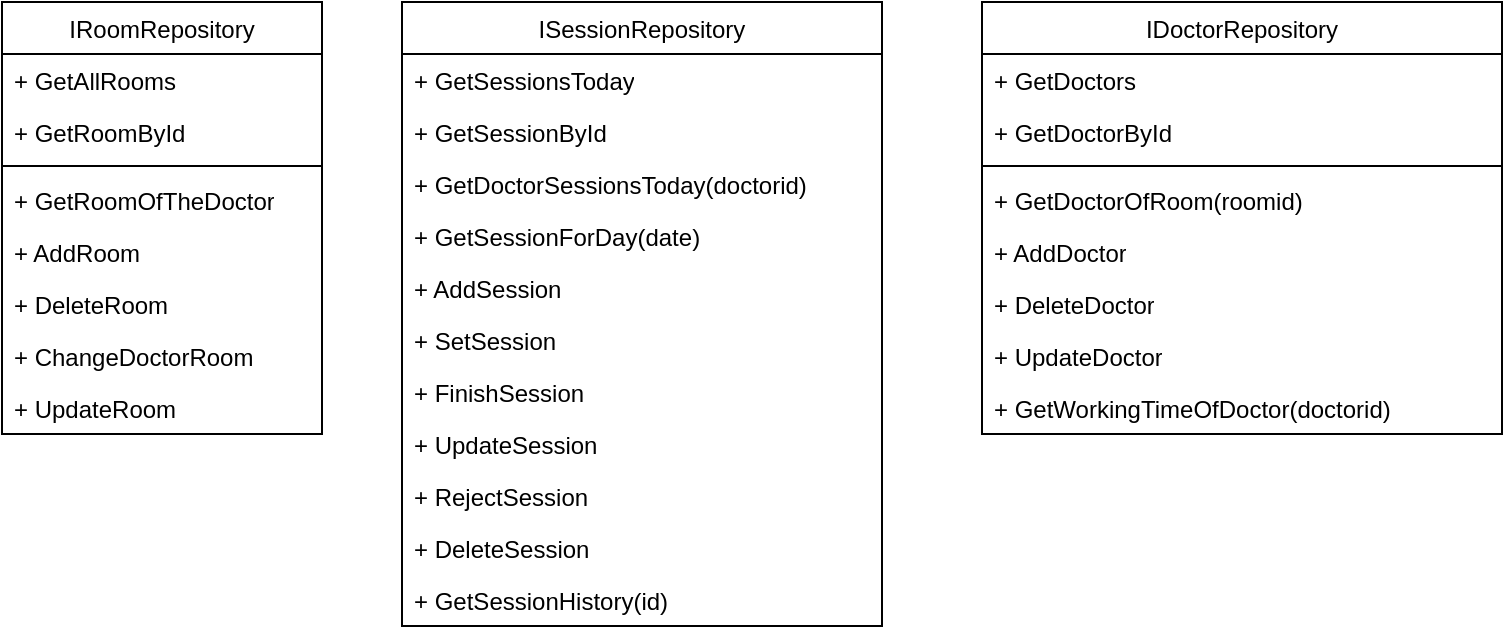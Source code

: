 <mxfile version="28.0.6">
  <diagram name="Page-1" id="E7u51Lpc-kWLRfqcebCg">
    <mxGraphModel dx="1009" dy="510" grid="1" gridSize="10" guides="1" tooltips="1" connect="1" arrows="1" fold="1" page="1" pageScale="1" pageWidth="850" pageHeight="1100" math="0" shadow="0">
      <root>
        <mxCell id="0" />
        <mxCell id="1" parent="0" />
        <mxCell id="W5-wOY_UtiA6yK5aEcOr-4" value="&lt;span style=&quot;font-weight: 400;&quot;&gt;IRoomRepository&lt;/span&gt;" style="swimlane;fontStyle=1;align=center;verticalAlign=top;childLayout=stackLayout;horizontal=1;startSize=26;horizontalStack=0;resizeParent=1;resizeParentMax=0;resizeLast=0;collapsible=1;marginBottom=0;whiteSpace=wrap;html=1;" vertex="1" parent="1">
          <mxGeometry x="40" y="200" width="160" height="216" as="geometry" />
        </mxCell>
        <mxCell id="W5-wOY_UtiA6yK5aEcOr-5" value="+ GetAllRooms" style="text;strokeColor=none;fillColor=none;align=left;verticalAlign=top;spacingLeft=4;spacingRight=4;overflow=hidden;rotatable=0;points=[[0,0.5],[1,0.5]];portConstraint=eastwest;whiteSpace=wrap;html=1;" vertex="1" parent="W5-wOY_UtiA6yK5aEcOr-4">
          <mxGeometry y="26" width="160" height="26" as="geometry" />
        </mxCell>
        <mxCell id="W5-wOY_UtiA6yK5aEcOr-47" value="+ GetRoomById" style="text;strokeColor=none;fillColor=none;align=left;verticalAlign=top;spacingLeft=4;spacingRight=4;overflow=hidden;rotatable=0;points=[[0,0.5],[1,0.5]];portConstraint=eastwest;whiteSpace=wrap;html=1;" vertex="1" parent="W5-wOY_UtiA6yK5aEcOr-4">
          <mxGeometry y="52" width="160" height="26" as="geometry" />
        </mxCell>
        <mxCell id="W5-wOY_UtiA6yK5aEcOr-6" value="" style="line;strokeWidth=1;fillColor=none;align=left;verticalAlign=middle;spacingTop=-1;spacingLeft=3;spacingRight=3;rotatable=0;labelPosition=right;points=[];portConstraint=eastwest;strokeColor=inherit;" vertex="1" parent="W5-wOY_UtiA6yK5aEcOr-4">
          <mxGeometry y="78" width="160" height="8" as="geometry" />
        </mxCell>
        <mxCell id="W5-wOY_UtiA6yK5aEcOr-7" value="+ GetRoomOfTheDoctor" style="text;strokeColor=none;fillColor=none;align=left;verticalAlign=top;spacingLeft=4;spacingRight=4;overflow=hidden;rotatable=0;points=[[0,0.5],[1,0.5]];portConstraint=eastwest;whiteSpace=wrap;html=1;" vertex="1" parent="W5-wOY_UtiA6yK5aEcOr-4">
          <mxGeometry y="86" width="160" height="26" as="geometry" />
        </mxCell>
        <mxCell id="W5-wOY_UtiA6yK5aEcOr-9" value="+ AddRoom&lt;div&gt;&lt;br/&gt;&lt;/div&gt;" style="text;strokeColor=none;fillColor=none;align=left;verticalAlign=top;spacingLeft=4;spacingRight=4;overflow=hidden;rotatable=0;points=[[0,0.5],[1,0.5]];portConstraint=eastwest;whiteSpace=wrap;html=1;" vertex="1" parent="W5-wOY_UtiA6yK5aEcOr-4">
          <mxGeometry y="112" width="160" height="26" as="geometry" />
        </mxCell>
        <mxCell id="W5-wOY_UtiA6yK5aEcOr-15" value="+ DeleteRoom" style="text;strokeColor=none;fillColor=none;align=left;verticalAlign=top;spacingLeft=4;spacingRight=4;overflow=hidden;rotatable=0;points=[[0,0.5],[1,0.5]];portConstraint=eastwest;whiteSpace=wrap;html=1;" vertex="1" parent="W5-wOY_UtiA6yK5aEcOr-4">
          <mxGeometry y="138" width="160" height="26" as="geometry" />
        </mxCell>
        <mxCell id="W5-wOY_UtiA6yK5aEcOr-16" value="+ ChangeDoctorRoom" style="text;strokeColor=none;fillColor=none;align=left;verticalAlign=top;spacingLeft=4;spacingRight=4;overflow=hidden;rotatable=0;points=[[0,0.5],[1,0.5]];portConstraint=eastwest;whiteSpace=wrap;html=1;" vertex="1" parent="W5-wOY_UtiA6yK5aEcOr-4">
          <mxGeometry y="164" width="160" height="26" as="geometry" />
        </mxCell>
        <mxCell id="W5-wOY_UtiA6yK5aEcOr-17" value="+ UpdateRoom" style="text;strokeColor=none;fillColor=none;align=left;verticalAlign=top;spacingLeft=4;spacingRight=4;overflow=hidden;rotatable=0;points=[[0,0.5],[1,0.5]];portConstraint=eastwest;whiteSpace=wrap;html=1;" vertex="1" parent="W5-wOY_UtiA6yK5aEcOr-4">
          <mxGeometry y="190" width="160" height="26" as="geometry" />
        </mxCell>
        <mxCell id="W5-wOY_UtiA6yK5aEcOr-36" value="&lt;span style=&quot;font-weight: 400;&quot;&gt;IDoctorRepository&lt;/span&gt;" style="swimlane;fontStyle=1;align=center;verticalAlign=top;childLayout=stackLayout;horizontal=1;startSize=26;horizontalStack=0;resizeParent=1;resizeParentMax=0;resizeLast=0;collapsible=1;marginBottom=0;whiteSpace=wrap;html=1;" vertex="1" parent="1">
          <mxGeometry x="530" y="200" width="260" height="216" as="geometry" />
        </mxCell>
        <mxCell id="W5-wOY_UtiA6yK5aEcOr-37" value="+ GetDoctors" style="text;strokeColor=none;fillColor=none;align=left;verticalAlign=top;spacingLeft=4;spacingRight=4;overflow=hidden;rotatable=0;points=[[0,0.5],[1,0.5]];portConstraint=eastwest;whiteSpace=wrap;html=1;" vertex="1" parent="W5-wOY_UtiA6yK5aEcOr-36">
          <mxGeometry y="26" width="260" height="26" as="geometry" />
        </mxCell>
        <mxCell id="W5-wOY_UtiA6yK5aEcOr-46" value="+ GetDoctorById" style="text;strokeColor=none;fillColor=none;align=left;verticalAlign=top;spacingLeft=4;spacingRight=4;overflow=hidden;rotatable=0;points=[[0,0.5],[1,0.5]];portConstraint=eastwest;whiteSpace=wrap;html=1;" vertex="1" parent="W5-wOY_UtiA6yK5aEcOr-36">
          <mxGeometry y="52" width="260" height="26" as="geometry" />
        </mxCell>
        <mxCell id="W5-wOY_UtiA6yK5aEcOr-38" value="" style="line;strokeWidth=1;fillColor=none;align=left;verticalAlign=middle;spacingTop=-1;spacingLeft=3;spacingRight=3;rotatable=0;labelPosition=right;points=[];portConstraint=eastwest;strokeColor=inherit;" vertex="1" parent="W5-wOY_UtiA6yK5aEcOr-36">
          <mxGeometry y="78" width="260" height="8" as="geometry" />
        </mxCell>
        <mxCell id="W5-wOY_UtiA6yK5aEcOr-39" value="+ GetDoctorOfRoom(roomid)" style="text;strokeColor=none;fillColor=none;align=left;verticalAlign=top;spacingLeft=4;spacingRight=4;overflow=hidden;rotatable=0;points=[[0,0.5],[1,0.5]];portConstraint=eastwest;whiteSpace=wrap;html=1;" vertex="1" parent="W5-wOY_UtiA6yK5aEcOr-36">
          <mxGeometry y="86" width="260" height="26" as="geometry" />
        </mxCell>
        <mxCell id="W5-wOY_UtiA6yK5aEcOr-40" value="&lt;div&gt;+ AddDoctor&lt;/div&gt;" style="text;strokeColor=none;fillColor=none;align=left;verticalAlign=top;spacingLeft=4;spacingRight=4;overflow=hidden;rotatable=0;points=[[0,0.5],[1,0.5]];portConstraint=eastwest;whiteSpace=wrap;html=1;" vertex="1" parent="W5-wOY_UtiA6yK5aEcOr-36">
          <mxGeometry y="112" width="260" height="26" as="geometry" />
        </mxCell>
        <mxCell id="W5-wOY_UtiA6yK5aEcOr-41" value="+ DeleteDoctor" style="text;strokeColor=none;fillColor=none;align=left;verticalAlign=top;spacingLeft=4;spacingRight=4;overflow=hidden;rotatable=0;points=[[0,0.5],[1,0.5]];portConstraint=eastwest;whiteSpace=wrap;html=1;" vertex="1" parent="W5-wOY_UtiA6yK5aEcOr-36">
          <mxGeometry y="138" width="260" height="26" as="geometry" />
        </mxCell>
        <mxCell id="W5-wOY_UtiA6yK5aEcOr-42" value="+ UpdateDoctor" style="text;strokeColor=none;fillColor=none;align=left;verticalAlign=top;spacingLeft=4;spacingRight=4;overflow=hidden;rotatable=0;points=[[0,0.5],[1,0.5]];portConstraint=eastwest;whiteSpace=wrap;html=1;" vertex="1" parent="W5-wOY_UtiA6yK5aEcOr-36">
          <mxGeometry y="164" width="260" height="26" as="geometry" />
        </mxCell>
        <mxCell id="W5-wOY_UtiA6yK5aEcOr-43" value="+ GetWorkingTimeOfDoctor(doctorid)" style="text;strokeColor=none;fillColor=none;align=left;verticalAlign=top;spacingLeft=4;spacingRight=4;overflow=hidden;rotatable=0;points=[[0,0.5],[1,0.5]];portConstraint=eastwest;whiteSpace=wrap;html=1;" vertex="1" parent="W5-wOY_UtiA6yK5aEcOr-36">
          <mxGeometry y="190" width="260" height="26" as="geometry" />
        </mxCell>
        <mxCell id="W5-wOY_UtiA6yK5aEcOr-19" value="&lt;span style=&quot;font-weight: 400;&quot;&gt;ISessionRepository&lt;/span&gt;" style="swimlane;fontStyle=1;align=center;verticalAlign=top;childLayout=stackLayout;horizontal=1;startSize=26;horizontalStack=0;resizeParent=1;resizeParentMax=0;resizeLast=0;collapsible=1;marginBottom=0;whiteSpace=wrap;html=1;" vertex="1" parent="1">
          <mxGeometry x="240" y="200" width="240" height="312" as="geometry" />
        </mxCell>
        <mxCell id="W5-wOY_UtiA6yK5aEcOr-22" value="+ GetSessionsToday" style="text;strokeColor=none;fillColor=none;align=left;verticalAlign=top;spacingLeft=4;spacingRight=4;overflow=hidden;rotatable=0;points=[[0,0.5],[1,0.5]];portConstraint=eastwest;whiteSpace=wrap;html=1;" vertex="1" parent="W5-wOY_UtiA6yK5aEcOr-19">
          <mxGeometry y="26" width="240" height="26" as="geometry" />
        </mxCell>
        <mxCell id="W5-wOY_UtiA6yK5aEcOr-45" value="+ GetSessionById" style="text;strokeColor=none;fillColor=none;align=left;verticalAlign=top;spacingLeft=4;spacingRight=4;overflow=hidden;rotatable=0;points=[[0,0.5],[1,0.5]];portConstraint=eastwest;whiteSpace=wrap;html=1;" vertex="1" parent="W5-wOY_UtiA6yK5aEcOr-19">
          <mxGeometry y="52" width="240" height="26" as="geometry" />
        </mxCell>
        <mxCell id="W5-wOY_UtiA6yK5aEcOr-23" value="&lt;div&gt;+ GetDoctorSessionsToday(doctorid)&lt;/div&gt;" style="text;strokeColor=none;fillColor=none;align=left;verticalAlign=top;spacingLeft=4;spacingRight=4;overflow=hidden;rotatable=0;points=[[0,0.5],[1,0.5]];portConstraint=eastwest;whiteSpace=wrap;html=1;" vertex="1" parent="W5-wOY_UtiA6yK5aEcOr-19">
          <mxGeometry y="78" width="240" height="26" as="geometry" />
        </mxCell>
        <mxCell id="W5-wOY_UtiA6yK5aEcOr-24" value="+ GetSessionForDay(date)" style="text;strokeColor=none;fillColor=none;align=left;verticalAlign=top;spacingLeft=4;spacingRight=4;overflow=hidden;rotatable=0;points=[[0,0.5],[1,0.5]];portConstraint=eastwest;whiteSpace=wrap;html=1;" vertex="1" parent="W5-wOY_UtiA6yK5aEcOr-19">
          <mxGeometry y="104" width="240" height="26" as="geometry" />
        </mxCell>
        <mxCell id="W5-wOY_UtiA6yK5aEcOr-25" value="+ AddSession" style="text;strokeColor=none;fillColor=none;align=left;verticalAlign=top;spacingLeft=4;spacingRight=4;overflow=hidden;rotatable=0;points=[[0,0.5],[1,0.5]];portConstraint=eastwest;whiteSpace=wrap;html=1;" vertex="1" parent="W5-wOY_UtiA6yK5aEcOr-19">
          <mxGeometry y="130" width="240" height="26" as="geometry" />
        </mxCell>
        <mxCell id="W5-wOY_UtiA6yK5aEcOr-27" value="+ SetSession" style="text;strokeColor=none;fillColor=none;align=left;verticalAlign=top;spacingLeft=4;spacingRight=4;overflow=hidden;rotatable=0;points=[[0,0.5],[1,0.5]];portConstraint=eastwest;whiteSpace=wrap;html=1;" vertex="1" parent="W5-wOY_UtiA6yK5aEcOr-19">
          <mxGeometry y="156" width="240" height="26" as="geometry" />
        </mxCell>
        <mxCell id="W5-wOY_UtiA6yK5aEcOr-28" value="+ FinishSession" style="text;strokeColor=none;fillColor=none;align=left;verticalAlign=top;spacingLeft=4;spacingRight=4;overflow=hidden;rotatable=0;points=[[0,0.5],[1,0.5]];portConstraint=eastwest;whiteSpace=wrap;html=1;" vertex="1" parent="W5-wOY_UtiA6yK5aEcOr-19">
          <mxGeometry y="182" width="240" height="26" as="geometry" />
        </mxCell>
        <mxCell id="W5-wOY_UtiA6yK5aEcOr-29" value="+ UpdateSession" style="text;strokeColor=none;fillColor=none;align=left;verticalAlign=top;spacingLeft=4;spacingRight=4;overflow=hidden;rotatable=0;points=[[0,0.5],[1,0.5]];portConstraint=eastwest;whiteSpace=wrap;html=1;" vertex="1" parent="W5-wOY_UtiA6yK5aEcOr-19">
          <mxGeometry y="208" width="240" height="26" as="geometry" />
        </mxCell>
        <mxCell id="W5-wOY_UtiA6yK5aEcOr-32" value="+ RejectSession" style="text;strokeColor=none;fillColor=none;align=left;verticalAlign=top;spacingLeft=4;spacingRight=4;overflow=hidden;rotatable=0;points=[[0,0.5],[1,0.5]];portConstraint=eastwest;whiteSpace=wrap;html=1;" vertex="1" parent="W5-wOY_UtiA6yK5aEcOr-19">
          <mxGeometry y="234" width="240" height="26" as="geometry" />
        </mxCell>
        <mxCell id="W5-wOY_UtiA6yK5aEcOr-30" value="+ DeleteSession" style="text;strokeColor=none;fillColor=none;align=left;verticalAlign=top;spacingLeft=4;spacingRight=4;overflow=hidden;rotatable=0;points=[[0,0.5],[1,0.5]];portConstraint=eastwest;whiteSpace=wrap;html=1;" vertex="1" parent="W5-wOY_UtiA6yK5aEcOr-19">
          <mxGeometry y="260" width="240" height="26" as="geometry" />
        </mxCell>
        <mxCell id="W5-wOY_UtiA6yK5aEcOr-35" value="+ GetSessionHistory(id)" style="text;strokeColor=none;fillColor=none;align=left;verticalAlign=top;spacingLeft=4;spacingRight=4;overflow=hidden;rotatable=0;points=[[0,0.5],[1,0.5]];portConstraint=eastwest;whiteSpace=wrap;html=1;" vertex="1" parent="W5-wOY_UtiA6yK5aEcOr-19">
          <mxGeometry y="286" width="240" height="26" as="geometry" />
        </mxCell>
      </root>
    </mxGraphModel>
  </diagram>
</mxfile>
